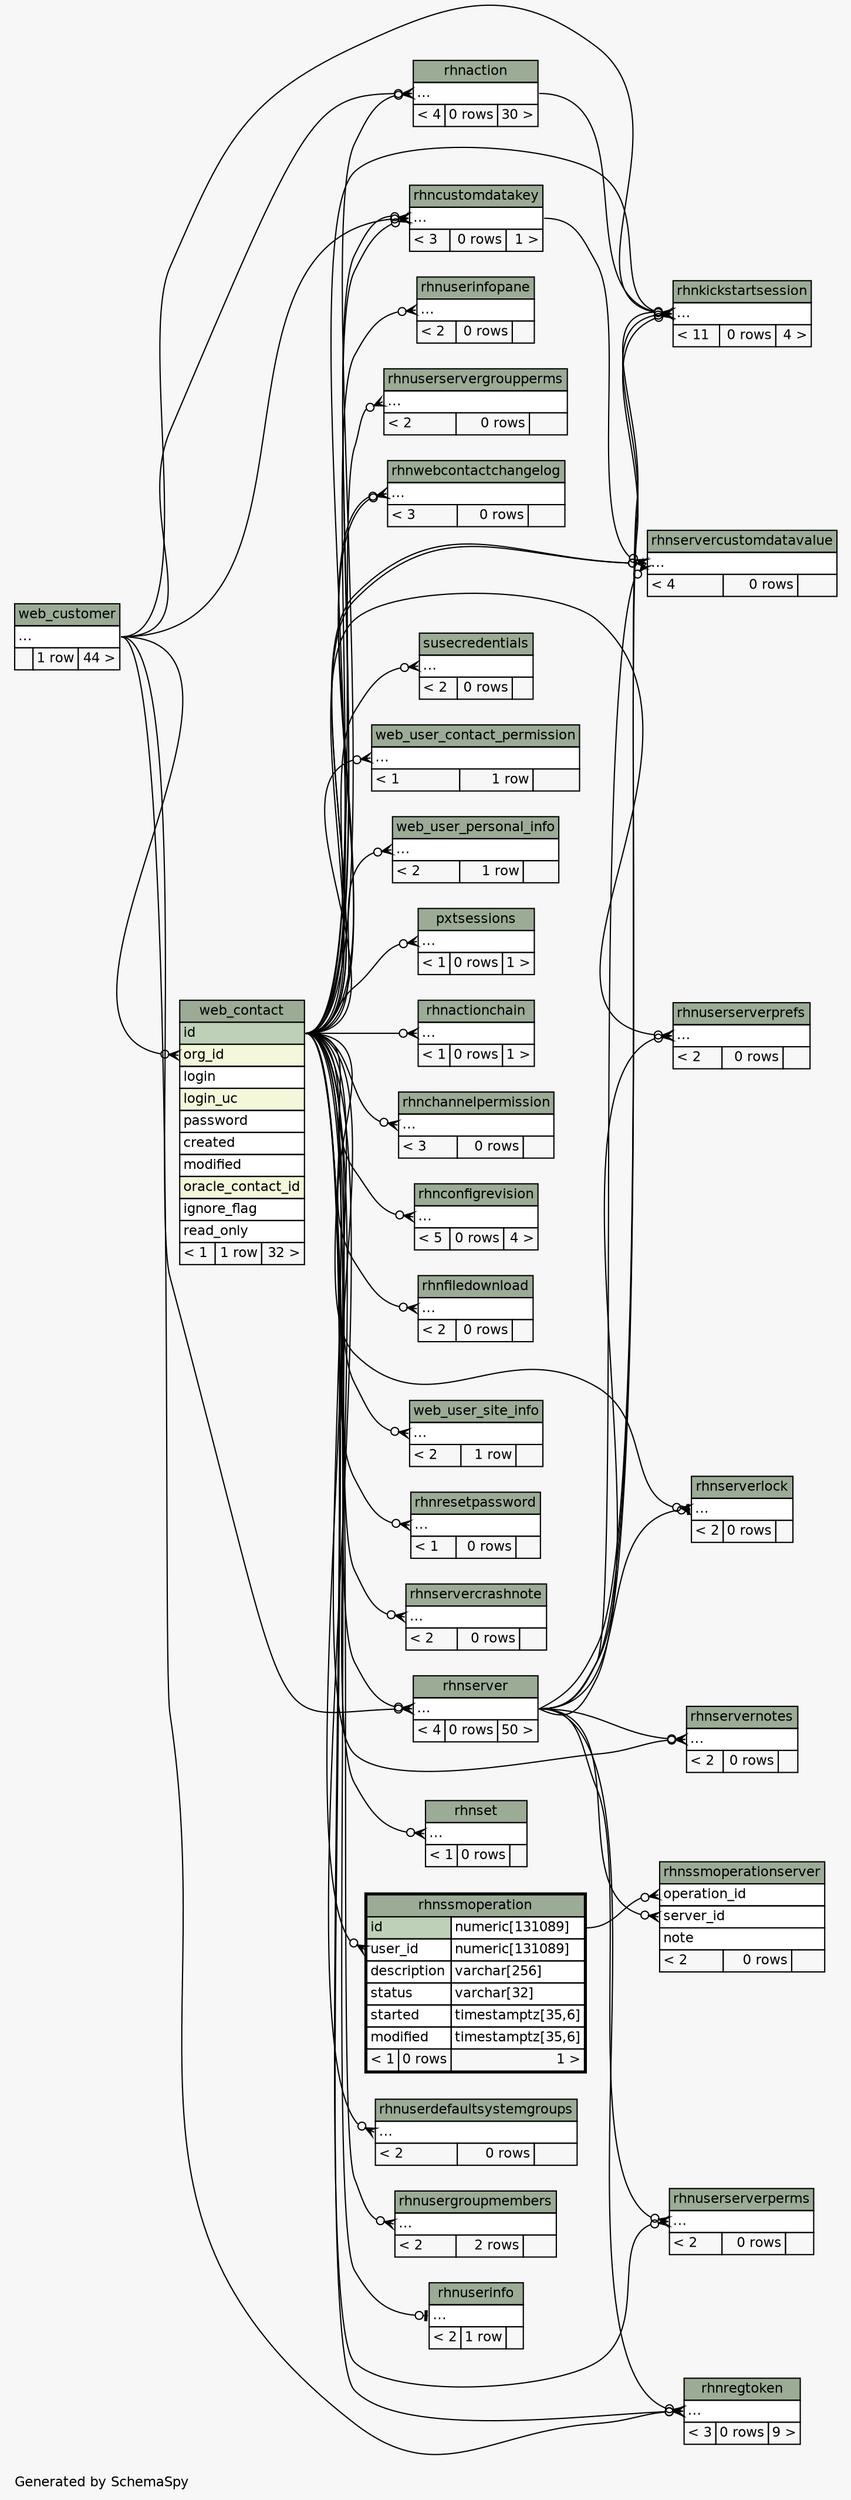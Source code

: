 // dot 2.26.0 on Linux 2.6.32-504.el6.x86_64
// SchemaSpy rev 590
digraph "twoDegreesRelationshipsDiagram" {
  graph [
    rankdir="RL"
    bgcolor="#f7f7f7"
    label="\nGenerated by SchemaSpy"
    labeljust="l"
    nodesep="0.18"
    ranksep="0.46"
    fontname="Helvetica"
    fontsize="11"
  ];
  node [
    fontname="Helvetica"
    fontsize="11"
    shape="plaintext"
  ];
  edge [
    arrowsize="0.8"
  ];
  "pxtsessions":"elipses":w -> "web_contact":"id":e [arrowhead=none dir=back arrowtail=crowodot];
  "rhnaction":"elipses":w -> "web_customer":"elipses":e [arrowhead=none dir=back arrowtail=crowodot];
  "rhnaction":"elipses":w -> "web_contact":"id":e [arrowhead=none dir=back arrowtail=crowodot];
  "rhnactionchain":"elipses":w -> "web_contact":"id":e [arrowhead=none dir=back arrowtail=crowodot];
  "rhnchannelpermission":"elipses":w -> "web_contact":"id":e [arrowhead=none dir=back arrowtail=crowodot];
  "rhnconfigrevision":"elipses":w -> "web_contact":"id":e [arrowhead=none dir=back arrowtail=crowodot];
  "rhncustomdatakey":"elipses":w -> "web_contact":"id":e [arrowhead=none dir=back arrowtail=crowodot];
  "rhncustomdatakey":"elipses":w -> "web_contact":"id":e [arrowhead=none dir=back arrowtail=crowodot];
  "rhncustomdatakey":"elipses":w -> "web_customer":"elipses":e [arrowhead=none dir=back arrowtail=crowodot];
  "rhnfiledownload":"elipses":w -> "web_contact":"id":e [arrowhead=none dir=back arrowtail=crowodot];
  "rhnkickstartsession":"elipses":w -> "rhnaction":"elipses":e [arrowhead=none dir=back arrowtail=crowodot];
  "rhnkickstartsession":"elipses":w -> "rhnserver":"elipses":e [arrowhead=none dir=back arrowtail=crowodot];
  "rhnkickstartsession":"elipses":w -> "rhnserver":"elipses":e [arrowhead=none dir=back arrowtail=crowodot];
  "rhnkickstartsession":"elipses":w -> "rhnserver":"elipses":e [arrowhead=none dir=back arrowtail=crowodot];
  "rhnkickstartsession":"elipses":w -> "web_customer":"elipses":e [arrowhead=none dir=back arrowtail=crowodot];
  "rhnkickstartsession":"elipses":w -> "web_contact":"id":e [arrowhead=none dir=back arrowtail=crowodot];
  "rhnregtoken":"elipses":w -> "web_customer":"elipses":e [arrowhead=none dir=back arrowtail=crowodot];
  "rhnregtoken":"elipses":w -> "rhnserver":"elipses":e [arrowhead=none dir=back arrowtail=crowodot];
  "rhnregtoken":"elipses":w -> "web_contact":"id":e [arrowhead=none dir=back arrowtail=crowodot];
  "rhnresetpassword":"elipses":w -> "web_contact":"id":e [arrowhead=none dir=back arrowtail=crowodot];
  "rhnserver":"elipses":w -> "web_contact":"id":e [arrowhead=none dir=back arrowtail=crowodot];
  "rhnserver":"elipses":w -> "web_customer":"elipses":e [arrowhead=none dir=back arrowtail=crowodot];
  "rhnservercrashnote":"elipses":w -> "web_contact":"id":e [arrowhead=none dir=back arrowtail=crowodot];
  "rhnservercustomdatavalue":"elipses":w -> "web_contact":"id":e [arrowhead=none dir=back arrowtail=crowodot];
  "rhnservercustomdatavalue":"elipses":w -> "rhncustomdatakey":"elipses":e [arrowhead=none dir=back arrowtail=crowodot];
  "rhnservercustomdatavalue":"elipses":w -> "web_contact":"id":e [arrowhead=none dir=back arrowtail=crowodot];
  "rhnservercustomdatavalue":"elipses":w -> "rhnserver":"elipses":e [arrowhead=none dir=back arrowtail=crowodot];
  "rhnserverlock":"elipses":w -> "web_contact":"id":e [arrowhead=none dir=back arrowtail=crowodot];
  "rhnserverlock":"elipses":w -> "rhnserver":"elipses":e [arrowhead=none dir=back arrowtail=teeodot];
  "rhnservernotes":"elipses":w -> "web_contact":"id":e [arrowhead=none dir=back arrowtail=crowodot];
  "rhnservernotes":"elipses":w -> "rhnserver":"elipses":e [arrowhead=none dir=back arrowtail=crowodot];
  "rhnset":"elipses":w -> "web_contact":"id":e [arrowhead=none dir=back arrowtail=crowodot];
  "rhnssmoperation":"user_id":w -> "web_contact":"id":e [arrowhead=none dir=back arrowtail=crowodot];
  "rhnssmoperationserver":"operation_id":w -> "rhnssmoperation":"id.type":e [arrowhead=none dir=back arrowtail=crowodot];
  "rhnssmoperationserver":"server_id":w -> "rhnserver":"elipses":e [arrowhead=none dir=back arrowtail=crowodot];
  "rhnuserdefaultsystemgroups":"elipses":w -> "web_contact":"id":e [arrowhead=none dir=back arrowtail=crowodot];
  "rhnusergroupmembers":"elipses":w -> "web_contact":"id":e [arrowhead=none dir=back arrowtail=crowodot];
  "rhnuserinfo":"elipses":w -> "web_contact":"id":e [arrowhead=none dir=back arrowtail=teeodot];
  "rhnuserinfopane":"elipses":w -> "web_contact":"id":e [arrowhead=none dir=back arrowtail=crowodot];
  "rhnuserservergroupperms":"elipses":w -> "web_contact":"id":e [arrowhead=none dir=back arrowtail=crowodot];
  "rhnuserserverperms":"elipses":w -> "rhnserver":"elipses":e [arrowhead=none dir=back arrowtail=crowodot];
  "rhnuserserverperms":"elipses":w -> "web_contact":"id":e [arrowhead=none dir=back arrowtail=crowodot];
  "rhnuserserverprefs":"elipses":w -> "rhnserver":"elipses":e [arrowhead=none dir=back arrowtail=crowodot];
  "rhnuserserverprefs":"elipses":w -> "web_contact":"id":e [arrowhead=none dir=back arrowtail=crowodot];
  "rhnwebcontactchangelog":"elipses":w -> "web_contact":"id":e [arrowhead=none dir=back arrowtail=crowodot];
  "rhnwebcontactchangelog":"elipses":w -> "web_contact":"id":e [arrowhead=none dir=back arrowtail=crowodot];
  "susecredentials":"elipses":w -> "web_contact":"id":e [arrowhead=none dir=back arrowtail=crowodot];
  "web_contact":"org_id":w -> "web_customer":"elipses":e [arrowhead=none dir=back arrowtail=crowodot];
  "web_user_contact_permission":"elipses":w -> "web_contact":"id":e [arrowhead=none dir=back arrowtail=crowodot];
  "web_user_personal_info":"elipses":w -> "web_contact":"id":e [arrowhead=none dir=back arrowtail=crowodot];
  "web_user_site_info":"elipses":w -> "web_contact":"id":e [arrowhead=none dir=back arrowtail=crowodot];
  "pxtsessions" [
    label=<
    <TABLE BORDER="0" CELLBORDER="1" CELLSPACING="0" BGCOLOR="#ffffff">
      <TR><TD COLSPAN="3" BGCOLOR="#9bab96" ALIGN="CENTER">pxtsessions</TD></TR>
      <TR><TD PORT="elipses" COLSPAN="3" ALIGN="LEFT">...</TD></TR>
      <TR><TD ALIGN="LEFT" BGCOLOR="#f7f7f7">&lt; 1</TD><TD ALIGN="RIGHT" BGCOLOR="#f7f7f7">0 rows</TD><TD ALIGN="RIGHT" BGCOLOR="#f7f7f7">1 &gt;</TD></TR>
    </TABLE>>
    URL="pxtsessions.html"
    tooltip="pxtsessions"
  ];
  "rhnaction" [
    label=<
    <TABLE BORDER="0" CELLBORDER="1" CELLSPACING="0" BGCOLOR="#ffffff">
      <TR><TD COLSPAN="3" BGCOLOR="#9bab96" ALIGN="CENTER">rhnaction</TD></TR>
      <TR><TD PORT="elipses" COLSPAN="3" ALIGN="LEFT">...</TD></TR>
      <TR><TD ALIGN="LEFT" BGCOLOR="#f7f7f7">&lt; 4</TD><TD ALIGN="RIGHT" BGCOLOR="#f7f7f7">0 rows</TD><TD ALIGN="RIGHT" BGCOLOR="#f7f7f7">30 &gt;</TD></TR>
    </TABLE>>
    URL="rhnaction.html"
    tooltip="rhnaction"
  ];
  "rhnactionchain" [
    label=<
    <TABLE BORDER="0" CELLBORDER="1" CELLSPACING="0" BGCOLOR="#ffffff">
      <TR><TD COLSPAN="3" BGCOLOR="#9bab96" ALIGN="CENTER">rhnactionchain</TD></TR>
      <TR><TD PORT="elipses" COLSPAN="3" ALIGN="LEFT">...</TD></TR>
      <TR><TD ALIGN="LEFT" BGCOLOR="#f7f7f7">&lt; 1</TD><TD ALIGN="RIGHT" BGCOLOR="#f7f7f7">0 rows</TD><TD ALIGN="RIGHT" BGCOLOR="#f7f7f7">1 &gt;</TD></TR>
    </TABLE>>
    URL="rhnactionchain.html"
    tooltip="rhnactionchain"
  ];
  "rhnchannelpermission" [
    label=<
    <TABLE BORDER="0" CELLBORDER="1" CELLSPACING="0" BGCOLOR="#ffffff">
      <TR><TD COLSPAN="3" BGCOLOR="#9bab96" ALIGN="CENTER">rhnchannelpermission</TD></TR>
      <TR><TD PORT="elipses" COLSPAN="3" ALIGN="LEFT">...</TD></TR>
      <TR><TD ALIGN="LEFT" BGCOLOR="#f7f7f7">&lt; 3</TD><TD ALIGN="RIGHT" BGCOLOR="#f7f7f7">0 rows</TD><TD ALIGN="RIGHT" BGCOLOR="#f7f7f7">  </TD></TR>
    </TABLE>>
    URL="rhnchannelpermission.html"
    tooltip="rhnchannelpermission"
  ];
  "rhnconfigrevision" [
    label=<
    <TABLE BORDER="0" CELLBORDER="1" CELLSPACING="0" BGCOLOR="#ffffff">
      <TR><TD COLSPAN="3" BGCOLOR="#9bab96" ALIGN="CENTER">rhnconfigrevision</TD></TR>
      <TR><TD PORT="elipses" COLSPAN="3" ALIGN="LEFT">...</TD></TR>
      <TR><TD ALIGN="LEFT" BGCOLOR="#f7f7f7">&lt; 5</TD><TD ALIGN="RIGHT" BGCOLOR="#f7f7f7">0 rows</TD><TD ALIGN="RIGHT" BGCOLOR="#f7f7f7">4 &gt;</TD></TR>
    </TABLE>>
    URL="rhnconfigrevision.html"
    tooltip="rhnconfigrevision"
  ];
  "rhncustomdatakey" [
    label=<
    <TABLE BORDER="0" CELLBORDER="1" CELLSPACING="0" BGCOLOR="#ffffff">
      <TR><TD COLSPAN="3" BGCOLOR="#9bab96" ALIGN="CENTER">rhncustomdatakey</TD></TR>
      <TR><TD PORT="elipses" COLSPAN="3" ALIGN="LEFT">...</TD></TR>
      <TR><TD ALIGN="LEFT" BGCOLOR="#f7f7f7">&lt; 3</TD><TD ALIGN="RIGHT" BGCOLOR="#f7f7f7">0 rows</TD><TD ALIGN="RIGHT" BGCOLOR="#f7f7f7">1 &gt;</TD></TR>
    </TABLE>>
    URL="rhncustomdatakey.html"
    tooltip="rhncustomdatakey"
  ];
  "rhnfiledownload" [
    label=<
    <TABLE BORDER="0" CELLBORDER="1" CELLSPACING="0" BGCOLOR="#ffffff">
      <TR><TD COLSPAN="3" BGCOLOR="#9bab96" ALIGN="CENTER">rhnfiledownload</TD></TR>
      <TR><TD PORT="elipses" COLSPAN="3" ALIGN="LEFT">...</TD></TR>
      <TR><TD ALIGN="LEFT" BGCOLOR="#f7f7f7">&lt; 2</TD><TD ALIGN="RIGHT" BGCOLOR="#f7f7f7">0 rows</TD><TD ALIGN="RIGHT" BGCOLOR="#f7f7f7">  </TD></TR>
    </TABLE>>
    URL="rhnfiledownload.html"
    tooltip="rhnfiledownload"
  ];
  "rhnkickstartsession" [
    label=<
    <TABLE BORDER="0" CELLBORDER="1" CELLSPACING="0" BGCOLOR="#ffffff">
      <TR><TD COLSPAN="3" BGCOLOR="#9bab96" ALIGN="CENTER">rhnkickstartsession</TD></TR>
      <TR><TD PORT="elipses" COLSPAN="3" ALIGN="LEFT">...</TD></TR>
      <TR><TD ALIGN="LEFT" BGCOLOR="#f7f7f7">&lt; 11</TD><TD ALIGN="RIGHT" BGCOLOR="#f7f7f7">0 rows</TD><TD ALIGN="RIGHT" BGCOLOR="#f7f7f7">4 &gt;</TD></TR>
    </TABLE>>
    URL="rhnkickstartsession.html"
    tooltip="rhnkickstartsession"
  ];
  "rhnregtoken" [
    label=<
    <TABLE BORDER="0" CELLBORDER="1" CELLSPACING="0" BGCOLOR="#ffffff">
      <TR><TD COLSPAN="3" BGCOLOR="#9bab96" ALIGN="CENTER">rhnregtoken</TD></TR>
      <TR><TD PORT="elipses" COLSPAN="3" ALIGN="LEFT">...</TD></TR>
      <TR><TD ALIGN="LEFT" BGCOLOR="#f7f7f7">&lt; 3</TD><TD ALIGN="RIGHT" BGCOLOR="#f7f7f7">0 rows</TD><TD ALIGN="RIGHT" BGCOLOR="#f7f7f7">9 &gt;</TD></TR>
    </TABLE>>
    URL="rhnregtoken.html"
    tooltip="rhnregtoken"
  ];
  "rhnresetpassword" [
    label=<
    <TABLE BORDER="0" CELLBORDER="1" CELLSPACING="0" BGCOLOR="#ffffff">
      <TR><TD COLSPAN="3" BGCOLOR="#9bab96" ALIGN="CENTER">rhnresetpassword</TD></TR>
      <TR><TD PORT="elipses" COLSPAN="3" ALIGN="LEFT">...</TD></TR>
      <TR><TD ALIGN="LEFT" BGCOLOR="#f7f7f7">&lt; 1</TD><TD ALIGN="RIGHT" BGCOLOR="#f7f7f7">0 rows</TD><TD ALIGN="RIGHT" BGCOLOR="#f7f7f7">  </TD></TR>
    </TABLE>>
    URL="rhnresetpassword.html"
    tooltip="rhnresetpassword"
  ];
  "rhnserver" [
    label=<
    <TABLE BORDER="0" CELLBORDER="1" CELLSPACING="0" BGCOLOR="#ffffff">
      <TR><TD COLSPAN="3" BGCOLOR="#9bab96" ALIGN="CENTER">rhnserver</TD></TR>
      <TR><TD PORT="elipses" COLSPAN="3" ALIGN="LEFT">...</TD></TR>
      <TR><TD ALIGN="LEFT" BGCOLOR="#f7f7f7">&lt; 4</TD><TD ALIGN="RIGHT" BGCOLOR="#f7f7f7">0 rows</TD><TD ALIGN="RIGHT" BGCOLOR="#f7f7f7">50 &gt;</TD></TR>
    </TABLE>>
    URL="rhnserver.html"
    tooltip="rhnserver"
  ];
  "rhnservercrashnote" [
    label=<
    <TABLE BORDER="0" CELLBORDER="1" CELLSPACING="0" BGCOLOR="#ffffff">
      <TR><TD COLSPAN="3" BGCOLOR="#9bab96" ALIGN="CENTER">rhnservercrashnote</TD></TR>
      <TR><TD PORT="elipses" COLSPAN="3" ALIGN="LEFT">...</TD></TR>
      <TR><TD ALIGN="LEFT" BGCOLOR="#f7f7f7">&lt; 2</TD><TD ALIGN="RIGHT" BGCOLOR="#f7f7f7">0 rows</TD><TD ALIGN="RIGHT" BGCOLOR="#f7f7f7">  </TD></TR>
    </TABLE>>
    URL="rhnservercrashnote.html"
    tooltip="rhnservercrashnote"
  ];
  "rhnservercustomdatavalue" [
    label=<
    <TABLE BORDER="0" CELLBORDER="1" CELLSPACING="0" BGCOLOR="#ffffff">
      <TR><TD COLSPAN="3" BGCOLOR="#9bab96" ALIGN="CENTER">rhnservercustomdatavalue</TD></TR>
      <TR><TD PORT="elipses" COLSPAN="3" ALIGN="LEFT">...</TD></TR>
      <TR><TD ALIGN="LEFT" BGCOLOR="#f7f7f7">&lt; 4</TD><TD ALIGN="RIGHT" BGCOLOR="#f7f7f7">0 rows</TD><TD ALIGN="RIGHT" BGCOLOR="#f7f7f7">  </TD></TR>
    </TABLE>>
    URL="rhnservercustomdatavalue.html"
    tooltip="rhnservercustomdatavalue"
  ];
  "rhnserverlock" [
    label=<
    <TABLE BORDER="0" CELLBORDER="1" CELLSPACING="0" BGCOLOR="#ffffff">
      <TR><TD COLSPAN="3" BGCOLOR="#9bab96" ALIGN="CENTER">rhnserverlock</TD></TR>
      <TR><TD PORT="elipses" COLSPAN="3" ALIGN="LEFT">...</TD></TR>
      <TR><TD ALIGN="LEFT" BGCOLOR="#f7f7f7">&lt; 2</TD><TD ALIGN="RIGHT" BGCOLOR="#f7f7f7">0 rows</TD><TD ALIGN="RIGHT" BGCOLOR="#f7f7f7">  </TD></TR>
    </TABLE>>
    URL="rhnserverlock.html"
    tooltip="rhnserverlock"
  ];
  "rhnservernotes" [
    label=<
    <TABLE BORDER="0" CELLBORDER="1" CELLSPACING="0" BGCOLOR="#ffffff">
      <TR><TD COLSPAN="3" BGCOLOR="#9bab96" ALIGN="CENTER">rhnservernotes</TD></TR>
      <TR><TD PORT="elipses" COLSPAN="3" ALIGN="LEFT">...</TD></TR>
      <TR><TD ALIGN="LEFT" BGCOLOR="#f7f7f7">&lt; 2</TD><TD ALIGN="RIGHT" BGCOLOR="#f7f7f7">0 rows</TD><TD ALIGN="RIGHT" BGCOLOR="#f7f7f7">  </TD></TR>
    </TABLE>>
    URL="rhnservernotes.html"
    tooltip="rhnservernotes"
  ];
  "rhnset" [
    label=<
    <TABLE BORDER="0" CELLBORDER="1" CELLSPACING="0" BGCOLOR="#ffffff">
      <TR><TD COLSPAN="3" BGCOLOR="#9bab96" ALIGN="CENTER">rhnset</TD></TR>
      <TR><TD PORT="elipses" COLSPAN="3" ALIGN="LEFT">...</TD></TR>
      <TR><TD ALIGN="LEFT" BGCOLOR="#f7f7f7">&lt; 1</TD><TD ALIGN="RIGHT" BGCOLOR="#f7f7f7">0 rows</TD><TD ALIGN="RIGHT" BGCOLOR="#f7f7f7">  </TD></TR>
    </TABLE>>
    URL="rhnset.html"
    tooltip="rhnset"
  ];
  "rhnssmoperation" [
    label=<
    <TABLE BORDER="2" CELLBORDER="1" CELLSPACING="0" BGCOLOR="#ffffff">
      <TR><TD COLSPAN="3" BGCOLOR="#9bab96" ALIGN="CENTER">rhnssmoperation</TD></TR>
      <TR><TD PORT="id" COLSPAN="2" BGCOLOR="#bed1b8" ALIGN="LEFT">id</TD><TD PORT="id.type" ALIGN="LEFT">numeric[131089]</TD></TR>
      <TR><TD PORT="user_id" COLSPAN="2" ALIGN="LEFT">user_id</TD><TD PORT="user_id.type" ALIGN="LEFT">numeric[131089]</TD></TR>
      <TR><TD PORT="description" COLSPAN="2" ALIGN="LEFT">description</TD><TD PORT="description.type" ALIGN="LEFT">varchar[256]</TD></TR>
      <TR><TD PORT="status" COLSPAN="2" ALIGN="LEFT">status</TD><TD PORT="status.type" ALIGN="LEFT">varchar[32]</TD></TR>
      <TR><TD PORT="started" COLSPAN="2" ALIGN="LEFT">started</TD><TD PORT="started.type" ALIGN="LEFT">timestamptz[35,6]</TD></TR>
      <TR><TD PORT="modified" COLSPAN="2" ALIGN="LEFT">modified</TD><TD PORT="modified.type" ALIGN="LEFT">timestamptz[35,6]</TD></TR>
      <TR><TD ALIGN="LEFT" BGCOLOR="#f7f7f7">&lt; 1</TD><TD ALIGN="RIGHT" BGCOLOR="#f7f7f7">0 rows</TD><TD ALIGN="RIGHT" BGCOLOR="#f7f7f7">1 &gt;</TD></TR>
    </TABLE>>
    URL="rhnssmoperation.html"
    tooltip="rhnssmoperation"
  ];
  "rhnssmoperationserver" [
    label=<
    <TABLE BORDER="0" CELLBORDER="1" CELLSPACING="0" BGCOLOR="#ffffff">
      <TR><TD COLSPAN="3" BGCOLOR="#9bab96" ALIGN="CENTER">rhnssmoperationserver</TD></TR>
      <TR><TD PORT="operation_id" COLSPAN="3" ALIGN="LEFT">operation_id</TD></TR>
      <TR><TD PORT="server_id" COLSPAN="3" ALIGN="LEFT">server_id</TD></TR>
      <TR><TD PORT="note" COLSPAN="3" ALIGN="LEFT">note</TD></TR>
      <TR><TD ALIGN="LEFT" BGCOLOR="#f7f7f7">&lt; 2</TD><TD ALIGN="RIGHT" BGCOLOR="#f7f7f7">0 rows</TD><TD ALIGN="RIGHT" BGCOLOR="#f7f7f7">  </TD></TR>
    </TABLE>>
    URL="rhnssmoperationserver.html"
    tooltip="rhnssmoperationserver"
  ];
  "rhnuserdefaultsystemgroups" [
    label=<
    <TABLE BORDER="0" CELLBORDER="1" CELLSPACING="0" BGCOLOR="#ffffff">
      <TR><TD COLSPAN="3" BGCOLOR="#9bab96" ALIGN="CENTER">rhnuserdefaultsystemgroups</TD></TR>
      <TR><TD PORT="elipses" COLSPAN="3" ALIGN="LEFT">...</TD></TR>
      <TR><TD ALIGN="LEFT" BGCOLOR="#f7f7f7">&lt; 2</TD><TD ALIGN="RIGHT" BGCOLOR="#f7f7f7">0 rows</TD><TD ALIGN="RIGHT" BGCOLOR="#f7f7f7">  </TD></TR>
    </TABLE>>
    URL="rhnuserdefaultsystemgroups.html"
    tooltip="rhnuserdefaultsystemgroups"
  ];
  "rhnusergroupmembers" [
    label=<
    <TABLE BORDER="0" CELLBORDER="1" CELLSPACING="0" BGCOLOR="#ffffff">
      <TR><TD COLSPAN="3" BGCOLOR="#9bab96" ALIGN="CENTER">rhnusergroupmembers</TD></TR>
      <TR><TD PORT="elipses" COLSPAN="3" ALIGN="LEFT">...</TD></TR>
      <TR><TD ALIGN="LEFT" BGCOLOR="#f7f7f7">&lt; 2</TD><TD ALIGN="RIGHT" BGCOLOR="#f7f7f7">2 rows</TD><TD ALIGN="RIGHT" BGCOLOR="#f7f7f7">  </TD></TR>
    </TABLE>>
    URL="rhnusergroupmembers.html"
    tooltip="rhnusergroupmembers"
  ];
  "rhnuserinfo" [
    label=<
    <TABLE BORDER="0" CELLBORDER="1" CELLSPACING="0" BGCOLOR="#ffffff">
      <TR><TD COLSPAN="3" BGCOLOR="#9bab96" ALIGN="CENTER">rhnuserinfo</TD></TR>
      <TR><TD PORT="elipses" COLSPAN="3" ALIGN="LEFT">...</TD></TR>
      <TR><TD ALIGN="LEFT" BGCOLOR="#f7f7f7">&lt; 2</TD><TD ALIGN="RIGHT" BGCOLOR="#f7f7f7">1 row</TD><TD ALIGN="RIGHT" BGCOLOR="#f7f7f7">  </TD></TR>
    </TABLE>>
    URL="rhnuserinfo.html"
    tooltip="rhnuserinfo"
  ];
  "rhnuserinfopane" [
    label=<
    <TABLE BORDER="0" CELLBORDER="1" CELLSPACING="0" BGCOLOR="#ffffff">
      <TR><TD COLSPAN="3" BGCOLOR="#9bab96" ALIGN="CENTER">rhnuserinfopane</TD></TR>
      <TR><TD PORT="elipses" COLSPAN="3" ALIGN="LEFT">...</TD></TR>
      <TR><TD ALIGN="LEFT" BGCOLOR="#f7f7f7">&lt; 2</TD><TD ALIGN="RIGHT" BGCOLOR="#f7f7f7">0 rows</TD><TD ALIGN="RIGHT" BGCOLOR="#f7f7f7">  </TD></TR>
    </TABLE>>
    URL="rhnuserinfopane.html"
    tooltip="rhnuserinfopane"
  ];
  "rhnuserservergroupperms" [
    label=<
    <TABLE BORDER="0" CELLBORDER="1" CELLSPACING="0" BGCOLOR="#ffffff">
      <TR><TD COLSPAN="3" BGCOLOR="#9bab96" ALIGN="CENTER">rhnuserservergroupperms</TD></TR>
      <TR><TD PORT="elipses" COLSPAN="3" ALIGN="LEFT">...</TD></TR>
      <TR><TD ALIGN="LEFT" BGCOLOR="#f7f7f7">&lt; 2</TD><TD ALIGN="RIGHT" BGCOLOR="#f7f7f7">0 rows</TD><TD ALIGN="RIGHT" BGCOLOR="#f7f7f7">  </TD></TR>
    </TABLE>>
    URL="rhnuserservergroupperms.html"
    tooltip="rhnuserservergroupperms"
  ];
  "rhnuserserverperms" [
    label=<
    <TABLE BORDER="0" CELLBORDER="1" CELLSPACING="0" BGCOLOR="#ffffff">
      <TR><TD COLSPAN="3" BGCOLOR="#9bab96" ALIGN="CENTER">rhnuserserverperms</TD></TR>
      <TR><TD PORT="elipses" COLSPAN="3" ALIGN="LEFT">...</TD></TR>
      <TR><TD ALIGN="LEFT" BGCOLOR="#f7f7f7">&lt; 2</TD><TD ALIGN="RIGHT" BGCOLOR="#f7f7f7">0 rows</TD><TD ALIGN="RIGHT" BGCOLOR="#f7f7f7">  </TD></TR>
    </TABLE>>
    URL="rhnuserserverperms.html"
    tooltip="rhnuserserverperms"
  ];
  "rhnuserserverprefs" [
    label=<
    <TABLE BORDER="0" CELLBORDER="1" CELLSPACING="0" BGCOLOR="#ffffff">
      <TR><TD COLSPAN="3" BGCOLOR="#9bab96" ALIGN="CENTER">rhnuserserverprefs</TD></TR>
      <TR><TD PORT="elipses" COLSPAN="3" ALIGN="LEFT">...</TD></TR>
      <TR><TD ALIGN="LEFT" BGCOLOR="#f7f7f7">&lt; 2</TD><TD ALIGN="RIGHT" BGCOLOR="#f7f7f7">0 rows</TD><TD ALIGN="RIGHT" BGCOLOR="#f7f7f7">  </TD></TR>
    </TABLE>>
    URL="rhnuserserverprefs.html"
    tooltip="rhnuserserverprefs"
  ];
  "rhnwebcontactchangelog" [
    label=<
    <TABLE BORDER="0" CELLBORDER="1" CELLSPACING="0" BGCOLOR="#ffffff">
      <TR><TD COLSPAN="3" BGCOLOR="#9bab96" ALIGN="CENTER">rhnwebcontactchangelog</TD></TR>
      <TR><TD PORT="elipses" COLSPAN="3" ALIGN="LEFT">...</TD></TR>
      <TR><TD ALIGN="LEFT" BGCOLOR="#f7f7f7">&lt; 3</TD><TD ALIGN="RIGHT" BGCOLOR="#f7f7f7">0 rows</TD><TD ALIGN="RIGHT" BGCOLOR="#f7f7f7">  </TD></TR>
    </TABLE>>
    URL="rhnwebcontactchangelog.html"
    tooltip="rhnwebcontactchangelog"
  ];
  "susecredentials" [
    label=<
    <TABLE BORDER="0" CELLBORDER="1" CELLSPACING="0" BGCOLOR="#ffffff">
      <TR><TD COLSPAN="3" BGCOLOR="#9bab96" ALIGN="CENTER">susecredentials</TD></TR>
      <TR><TD PORT="elipses" COLSPAN="3" ALIGN="LEFT">...</TD></TR>
      <TR><TD ALIGN="LEFT" BGCOLOR="#f7f7f7">&lt; 2</TD><TD ALIGN="RIGHT" BGCOLOR="#f7f7f7">0 rows</TD><TD ALIGN="RIGHT" BGCOLOR="#f7f7f7">  </TD></TR>
    </TABLE>>
    URL="susecredentials.html"
    tooltip="susecredentials"
  ];
  "web_contact" [
    label=<
    <TABLE BORDER="0" CELLBORDER="1" CELLSPACING="0" BGCOLOR="#ffffff">
      <TR><TD COLSPAN="3" BGCOLOR="#9bab96" ALIGN="CENTER">web_contact</TD></TR>
      <TR><TD PORT="id" COLSPAN="3" BGCOLOR="#bed1b8" ALIGN="LEFT">id</TD></TR>
      <TR><TD PORT="org_id" COLSPAN="3" BGCOLOR="#f4f7da" ALIGN="LEFT">org_id</TD></TR>
      <TR><TD PORT="login" COLSPAN="3" ALIGN="LEFT">login</TD></TR>
      <TR><TD PORT="login_uc" COLSPAN="3" BGCOLOR="#f4f7da" ALIGN="LEFT">login_uc</TD></TR>
      <TR><TD PORT="password" COLSPAN="3" ALIGN="LEFT">password</TD></TR>
      <TR><TD PORT="created" COLSPAN="3" ALIGN="LEFT">created</TD></TR>
      <TR><TD PORT="modified" COLSPAN="3" ALIGN="LEFT">modified</TD></TR>
      <TR><TD PORT="oracle_contact_id" COLSPAN="3" BGCOLOR="#f4f7da" ALIGN="LEFT">oracle_contact_id</TD></TR>
      <TR><TD PORT="ignore_flag" COLSPAN="3" ALIGN="LEFT">ignore_flag</TD></TR>
      <TR><TD PORT="read_only" COLSPAN="3" ALIGN="LEFT">read_only</TD></TR>
      <TR><TD ALIGN="LEFT" BGCOLOR="#f7f7f7">&lt; 1</TD><TD ALIGN="RIGHT" BGCOLOR="#f7f7f7">1 row</TD><TD ALIGN="RIGHT" BGCOLOR="#f7f7f7">32 &gt;</TD></TR>
    </TABLE>>
    URL="web_contact.html"
    tooltip="web_contact"
  ];
  "web_customer" [
    label=<
    <TABLE BORDER="0" CELLBORDER="1" CELLSPACING="0" BGCOLOR="#ffffff">
      <TR><TD COLSPAN="3" BGCOLOR="#9bab96" ALIGN="CENTER">web_customer</TD></TR>
      <TR><TD PORT="elipses" COLSPAN="3" ALIGN="LEFT">...</TD></TR>
      <TR><TD ALIGN="LEFT" BGCOLOR="#f7f7f7">  </TD><TD ALIGN="RIGHT" BGCOLOR="#f7f7f7">1 row</TD><TD ALIGN="RIGHT" BGCOLOR="#f7f7f7">44 &gt;</TD></TR>
    </TABLE>>
    URL="web_customer.html"
    tooltip="web_customer"
  ];
  "web_user_contact_permission" [
    label=<
    <TABLE BORDER="0" CELLBORDER="1" CELLSPACING="0" BGCOLOR="#ffffff">
      <TR><TD COLSPAN="3" BGCOLOR="#9bab96" ALIGN="CENTER">web_user_contact_permission</TD></TR>
      <TR><TD PORT="elipses" COLSPAN="3" ALIGN="LEFT">...</TD></TR>
      <TR><TD ALIGN="LEFT" BGCOLOR="#f7f7f7">&lt; 1</TD><TD ALIGN="RIGHT" BGCOLOR="#f7f7f7">1 row</TD><TD ALIGN="RIGHT" BGCOLOR="#f7f7f7">  </TD></TR>
    </TABLE>>
    URL="web_user_contact_permission.html"
    tooltip="web_user_contact_permission"
  ];
  "web_user_personal_info" [
    label=<
    <TABLE BORDER="0" CELLBORDER="1" CELLSPACING="0" BGCOLOR="#ffffff">
      <TR><TD COLSPAN="3" BGCOLOR="#9bab96" ALIGN="CENTER">web_user_personal_info</TD></TR>
      <TR><TD PORT="elipses" COLSPAN="3" ALIGN="LEFT">...</TD></TR>
      <TR><TD ALIGN="LEFT" BGCOLOR="#f7f7f7">&lt; 2</TD><TD ALIGN="RIGHT" BGCOLOR="#f7f7f7">1 row</TD><TD ALIGN="RIGHT" BGCOLOR="#f7f7f7">  </TD></TR>
    </TABLE>>
    URL="web_user_personal_info.html"
    tooltip="web_user_personal_info"
  ];
  "web_user_site_info" [
    label=<
    <TABLE BORDER="0" CELLBORDER="1" CELLSPACING="0" BGCOLOR="#ffffff">
      <TR><TD COLSPAN="3" BGCOLOR="#9bab96" ALIGN="CENTER">web_user_site_info</TD></TR>
      <TR><TD PORT="elipses" COLSPAN="3" ALIGN="LEFT">...</TD></TR>
      <TR><TD ALIGN="LEFT" BGCOLOR="#f7f7f7">&lt; 2</TD><TD ALIGN="RIGHT" BGCOLOR="#f7f7f7">1 row</TD><TD ALIGN="RIGHT" BGCOLOR="#f7f7f7">  </TD></TR>
    </TABLE>>
    URL="web_user_site_info.html"
    tooltip="web_user_site_info"
  ];
}
